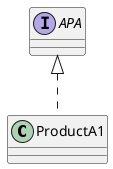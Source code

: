 {
  "sha1": "n66q5gw53ksh2ifgbx3kfg1v3brh0w7",
  "insertion": {
    "when": "2024-06-04T17:28:38.214Z",
    "user": "plantuml@gmail.com"
  }
}
@startuml
class "ProductA1" as PA1
class PA1 implements APA

@enduml
